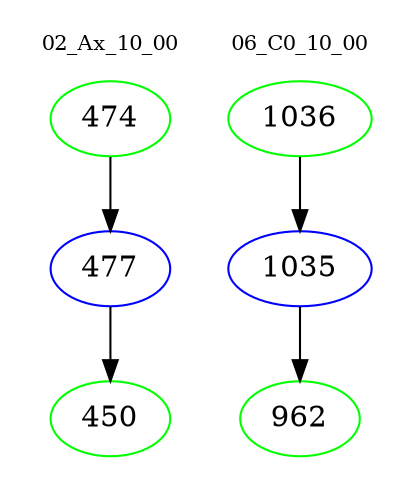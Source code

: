 digraph{
subgraph cluster_0 {
color = white
label = "02_Ax_10_00";
fontsize=10;
T0_474 [label="474", color="green"]
T0_474 -> T0_477 [color="black"]
T0_477 [label="477", color="blue"]
T0_477 -> T0_450 [color="black"]
T0_450 [label="450", color="green"]
}
subgraph cluster_1 {
color = white
label = "06_C0_10_00";
fontsize=10;
T1_1036 [label="1036", color="green"]
T1_1036 -> T1_1035 [color="black"]
T1_1035 [label="1035", color="blue"]
T1_1035 -> T1_962 [color="black"]
T1_962 [label="962", color="green"]
}
}
